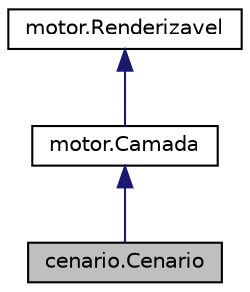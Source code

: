 digraph "cenario.Cenario"
{
  edge [fontname="Helvetica",fontsize="10",labelfontname="Helvetica",labelfontsize="10"];
  node [fontname="Helvetica",fontsize="10",shape=record];
  Node1 [label="cenario.Cenario",height=0.2,width=0.4,color="black", fillcolor="grey75", style="filled", fontcolor="black"];
  Node2 -> Node1 [dir="back",color="midnightblue",fontsize="10",style="solid",fontname="Helvetica"];
  Node2 [label="motor.Camada",height=0.2,width=0.4,color="black", fillcolor="white", style="filled",URL="$classmotor_1_1Camada.html",tooltip="Representa uma camada na árvore renderização. "];
  Node3 -> Node2 [dir="back",color="midnightblue",fontsize="10",style="solid",fontname="Helvetica"];
  Node3 [label="motor.Renderizavel",height=0.2,width=0.4,color="black", fillcolor="white", style="filled",URL="$classmotor_1_1Renderizavel.html",tooltip="Classe abstrata que contém os atributos básicos de um objeto renderizável. "];
}
